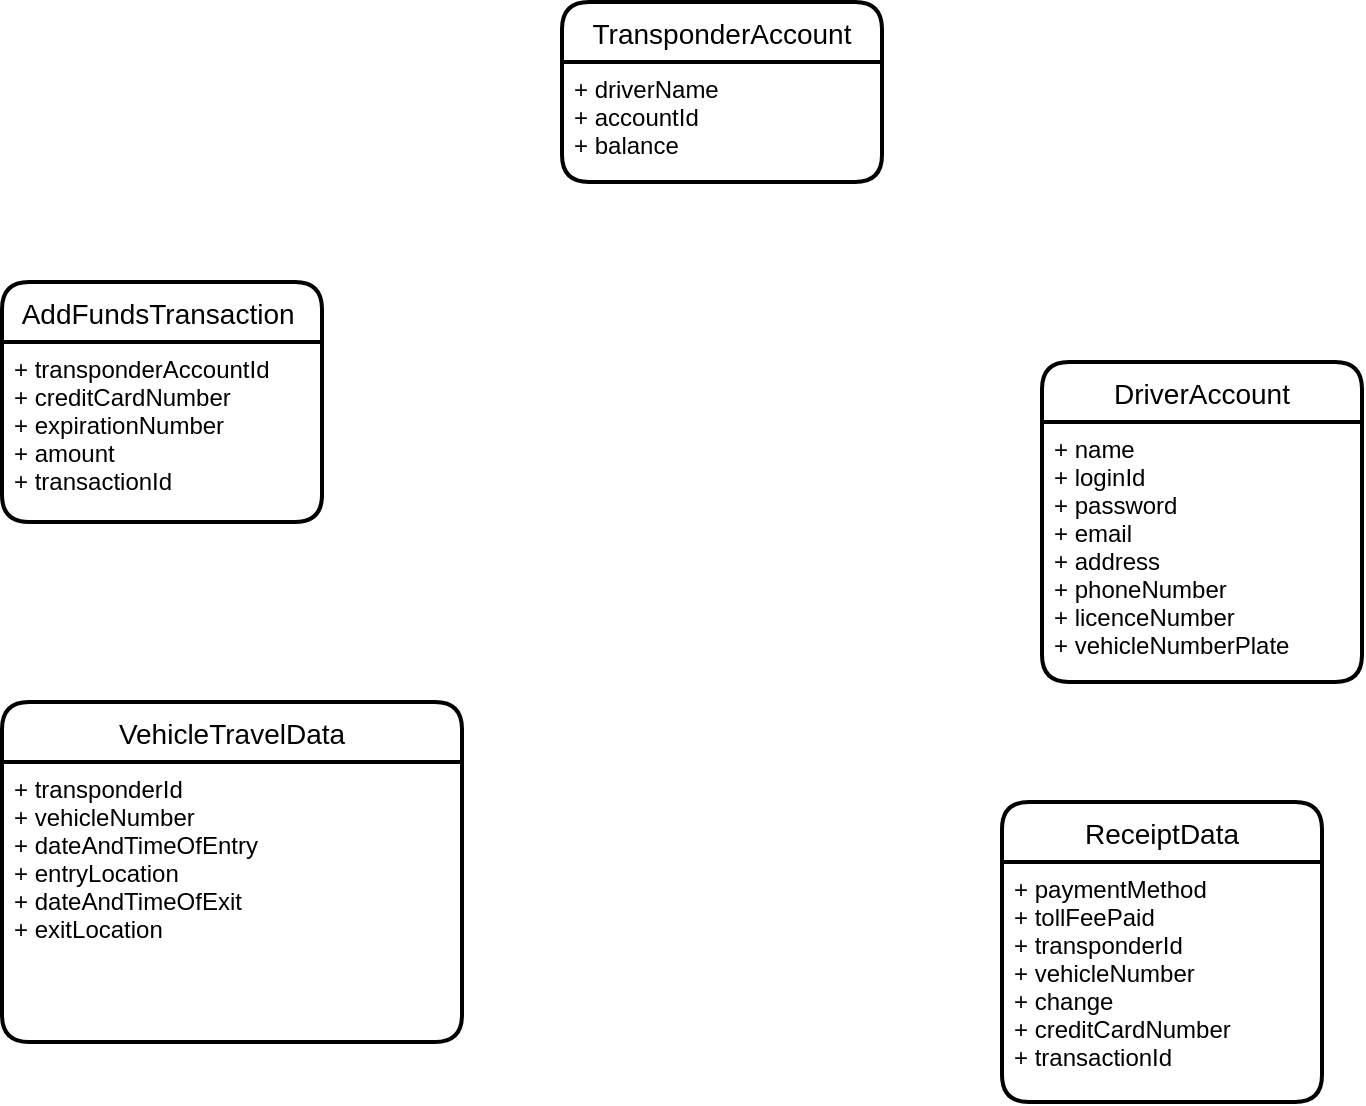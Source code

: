 <mxfile version="20.3.0" type="device"><diagram id="gTJJUB7qdazS1wmXlbic" name="Page-1"><mxGraphModel dx="1038" dy="689" grid="1" gridSize="10" guides="1" tooltips="1" connect="1" arrows="1" fold="1" page="1" pageScale="1" pageWidth="1500" pageHeight="1000" math="0" shadow="0"><root><mxCell id="0"/><mxCell id="1" parent="0"/><mxCell id="1_eLECPnszfwjj3Ecdbu-18" value="TransponderAccount" style="swimlane;childLayout=stackLayout;horizontal=1;startSize=30;horizontalStack=0;rounded=1;fontSize=14;fontStyle=0;strokeWidth=2;resizeParent=0;resizeLast=1;shadow=0;dashed=0;align=center;" parent="1" vertex="1"><mxGeometry x="690" y="90" width="160" height="90" as="geometry"/></mxCell><mxCell id="1_eLECPnszfwjj3Ecdbu-19" value="+ driverName&#10;+ accountId &#10;+ balance" style="align=left;strokeColor=none;fillColor=none;spacingLeft=4;fontSize=12;verticalAlign=top;resizable=0;rotatable=0;part=1;" parent="1_eLECPnszfwjj3Ecdbu-18" vertex="1"><mxGeometry y="30" width="160" height="60" as="geometry"/></mxCell><mxCell id="1_eLECPnszfwjj3Ecdbu-20" value="DriverAccount" style="swimlane;childLayout=stackLayout;horizontal=1;startSize=30;horizontalStack=0;rounded=1;fontSize=14;fontStyle=0;strokeWidth=2;resizeParent=0;resizeLast=1;shadow=0;dashed=0;align=center;" parent="1" vertex="1"><mxGeometry x="930" y="270" width="160" height="160" as="geometry"/></mxCell><mxCell id="1_eLECPnszfwjj3Ecdbu-21" value="+ name&#10;+ loginId &#10;+ password&#10;+ email&#10;+ address&#10;+ phoneNumber&#10;+ licenceNumber&#10;+ vehicleNumberPlate" style="align=left;strokeColor=none;fillColor=none;spacingLeft=4;fontSize=12;verticalAlign=top;resizable=0;rotatable=0;part=1;" parent="1_eLECPnszfwjj3Ecdbu-20" vertex="1"><mxGeometry y="30" width="160" height="130" as="geometry"/></mxCell><mxCell id="1_eLECPnszfwjj3Ecdbu-24" value="AddFundsTransaction " style="swimlane;childLayout=stackLayout;horizontal=1;startSize=30;horizontalStack=0;rounded=1;fontSize=14;fontStyle=0;strokeWidth=2;resizeParent=0;resizeLast=1;shadow=0;dashed=0;align=center;" parent="1" vertex="1"><mxGeometry x="410" y="230" width="160" height="120" as="geometry"/></mxCell><mxCell id="1_eLECPnszfwjj3Ecdbu-25" value="+ transponderAccountId&#10;+ creditCardNumber&#10;+ expirationNumber&#10;+ amount&#10;+ transactionId" style="align=left;strokeColor=none;fillColor=none;spacingLeft=4;fontSize=12;verticalAlign=top;resizable=0;rotatable=0;part=1;" parent="1_eLECPnszfwjj3Ecdbu-24" vertex="1"><mxGeometry y="30" width="160" height="90" as="geometry"/></mxCell><mxCell id="1_eLECPnszfwjj3Ecdbu-28" value="VehicleTravelData" style="swimlane;childLayout=stackLayout;horizontal=1;startSize=30;horizontalStack=0;rounded=1;fontSize=14;fontStyle=0;strokeWidth=2;resizeParent=0;resizeLast=1;shadow=0;dashed=0;align=center;" parent="1" vertex="1"><mxGeometry x="410" y="440" width="230" height="170" as="geometry"/></mxCell><mxCell id="1_eLECPnszfwjj3Ecdbu-29" value="+ transponderId&#10;+ vehicleNumber&#10;+ dateAndTimeOfEntry&#10;+ entryLocation&#10;+ dateAndTimeOfExit&#10;+ exitLocation" style="align=left;strokeColor=none;fillColor=none;spacingLeft=4;fontSize=12;verticalAlign=top;resizable=0;rotatable=0;part=1;" parent="1_eLECPnszfwjj3Ecdbu-28" vertex="1"><mxGeometry y="30" width="230" height="140" as="geometry"/></mxCell><mxCell id="1_eLECPnszfwjj3Ecdbu-31" value="ReceiptData" style="swimlane;childLayout=stackLayout;horizontal=1;startSize=30;horizontalStack=0;rounded=1;fontSize=14;fontStyle=0;strokeWidth=2;resizeParent=0;resizeLast=1;shadow=0;dashed=0;align=center;" parent="1" vertex="1"><mxGeometry x="910" y="490" width="160" height="150" as="geometry"/></mxCell><mxCell id="1_eLECPnszfwjj3Ecdbu-32" value="+ paymentMethod&#10;+ tollFeePaid&#10;+ transponderId&#10;+ vehicleNumber&#10;+ change&#10;+ creditCardNumber&#10;+ transactionId" style="align=left;strokeColor=none;fillColor=none;spacingLeft=4;fontSize=12;verticalAlign=top;resizable=0;rotatable=0;part=1;" parent="1_eLECPnszfwjj3Ecdbu-31" vertex="1"><mxGeometry y="30" width="160" height="120" as="geometry"/></mxCell></root></mxGraphModel></diagram></mxfile>